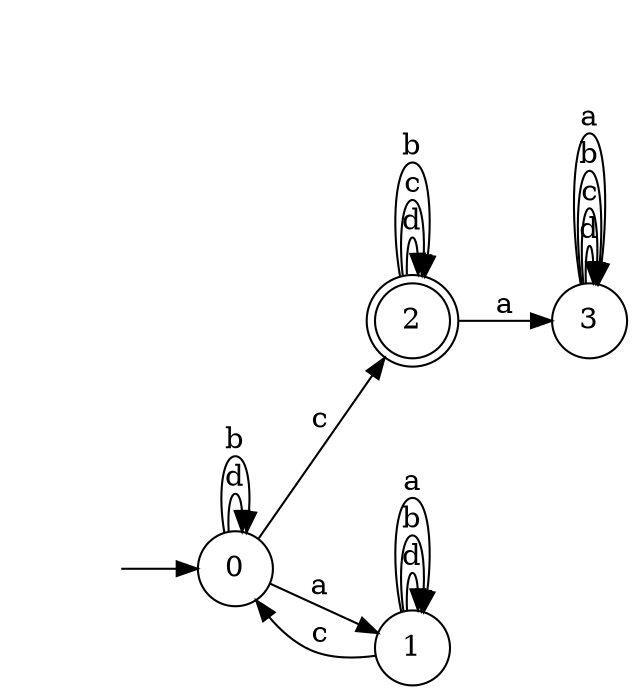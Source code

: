 digraph {
  rankdir=LR;
  0 [label="0", shape = circle];
  0 -> 0 [label="d"];
  0 -> 2 [label="c"];
  0 -> 0 [label="b"];
  0 -> 1 [label="a"];
  1 [label="1", shape = circle];
  1 -> 1 [label="d"];
  1 -> 0 [label="c"];
  1 -> 1 [label="b"];
  1 -> 1 [label="a"];
  2 [label="2", shape = doublecircle];
  2 -> 2 [label="d"];
  2 -> 2 [label="c"];
  2 -> 2 [label="b"];
  2 -> 3 [label="a"];
  3 [label="3", shape = circle];
  3 -> 3 [label="d"];
  3 -> 3 [label="c"];
  3 -> 3 [label="b"];
  3 -> 3 [label="a"];
  4 [label="", shape = plaintext];
  4 -> 0 [label=""];
}
